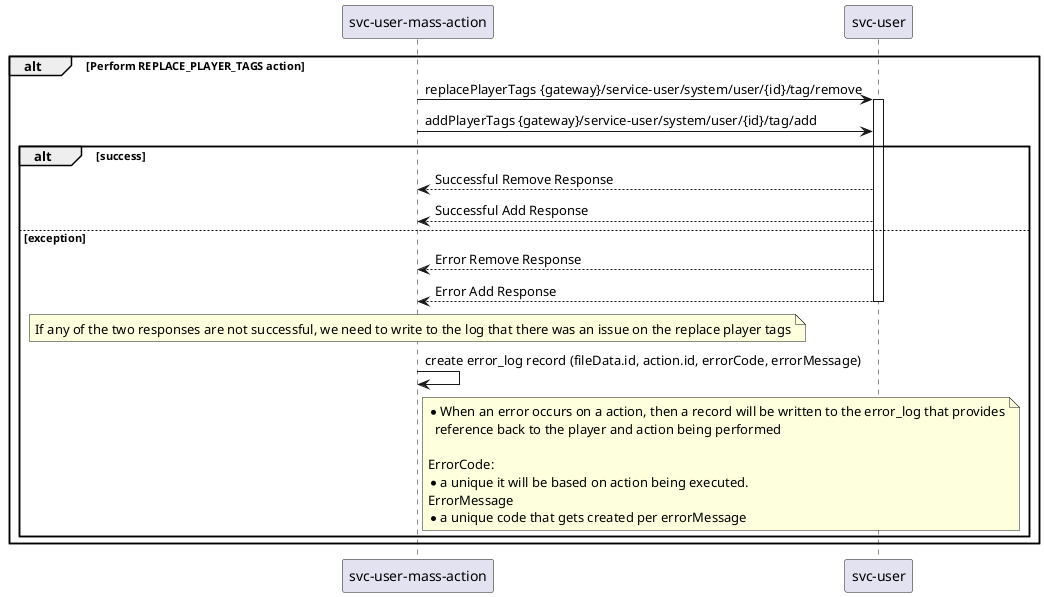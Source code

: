 .Mass Action Replace Player Tags
[plantuml]
----
@startuml
'https://plantuml.com/sequence-diagram

participant  "svc-user-mass-action" as usermassaction
participant "svc-user" as user

alt Perform REPLACE_PLAYER_TAGS action
    usermassaction->user:replacePlayerTags {gateway}/service-user/system/user/{id}/tag/remove
    activate user
    usermassaction->user:addPlayerTags {gateway}/service-user/system/user/{id}/tag/add
    alt success
        user-->usermassaction: Successful Remove Response
        user-->usermassaction: Successful Add Response
    else exception
        user-->usermassaction: Error Remove Response
        user-->usermassaction: Error Add Response
        note over usermassaction: If any of the two responses are not successful, we need to write to the log that there was an issue on the replace player tags
        deactivate user
        usermassaction->usermassaction: create error_log record (fileData.id, action.id, errorCode, errorMessage)
        note right of usermassaction
            * When an error occurs on a action, then a record will be written to the error_log that provides
              reference back to the player and action being performed

            ErrorCode:
            * a unique it will be based on action being executed.
            ErrorMessage
            * a unique code that gets created per errorMessage
        end note
    end
end

@enduml
----
